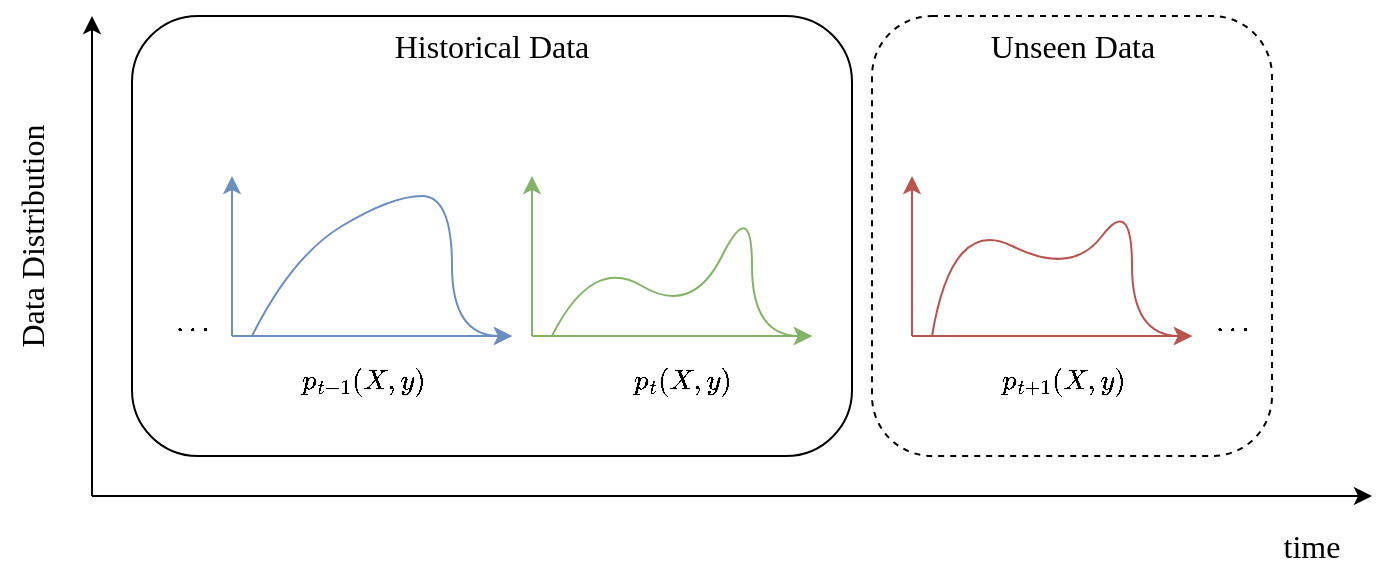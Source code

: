 <mxfile version="24.2.7" type="github">
  <diagram name="第 1 页" id="_6ce6P-6UFAXQUgQqYdO">
    <mxGraphModel dx="1363" dy="784" grid="1" gridSize="10" guides="1" tooltips="1" connect="1" arrows="1" fold="1" page="1" pageScale="1" pageWidth="827" pageHeight="1169" math="1" shadow="0">
      <root>
        <mxCell id="0" />
        <mxCell id="1" parent="0" />
        <mxCell id="1mikGW7QuSjhOxy-L6km-16" value="" style="rounded=1;whiteSpace=wrap;html=1;" vertex="1" parent="1">
          <mxGeometry x="100" y="600" width="360" height="220" as="geometry" />
        </mxCell>
        <mxCell id="1mikGW7QuSjhOxy-L6km-17" value="" style="rounded=1;whiteSpace=wrap;html=1;dashed=1;" vertex="1" parent="1">
          <mxGeometry x="470" y="600" width="200" height="220" as="geometry" />
        </mxCell>
        <mxCell id="1mikGW7QuSjhOxy-L6km-18" value="&lt;font style=&quot;font-size: 16px;&quot; face=&quot;Times New Roman&quot;&gt;Historical Data&lt;/font&gt;" style="text;html=1;align=center;verticalAlign=middle;whiteSpace=wrap;rounded=0;" vertex="1" parent="1">
          <mxGeometry x="175" y="600" width="210" height="30" as="geometry" />
        </mxCell>
        <mxCell id="1mikGW7QuSjhOxy-L6km-19" value="&lt;font style=&quot;font-size: 16px;&quot; face=&quot;Times New Roman&quot;&gt;Unseen Data&lt;/font&gt;" style="text;html=1;align=center;verticalAlign=middle;whiteSpace=wrap;rounded=0;" vertex="1" parent="1">
          <mxGeometry x="502.5" y="600" width="135" height="30" as="geometry" />
        </mxCell>
        <mxCell id="1mikGW7QuSjhOxy-L6km-13" value="$$p_{t-1}(X, y)$$" style="text;html=1;align=center;verticalAlign=middle;resizable=0;points=[];autosize=1;strokeColor=none;fillColor=none;" vertex="1" parent="1">
          <mxGeometry x="160" y="768" width="110" height="30" as="geometry" />
        </mxCell>
        <mxCell id="1mikGW7QuSjhOxy-L6km-15" value="$$p_t(X, y)$$" style="text;html=1;align=center;verticalAlign=middle;resizable=0;points=[];autosize=1;strokeColor=none;fillColor=none;" vertex="1" parent="1">
          <mxGeometry x="325" y="768" width="100" height="30" as="geometry" />
        </mxCell>
        <mxCell id="1mikGW7QuSjhOxy-L6km-22" value="" style="endArrow=classic;html=1;rounded=0;fillColor=#dae8fc;strokeColor=#6c8ebf;" edge="1" parent="1">
          <mxGeometry width="50" height="50" relative="1" as="geometry">
            <mxPoint x="150" y="760" as="sourcePoint" />
            <mxPoint x="290" y="760" as="targetPoint" />
          </mxGeometry>
        </mxCell>
        <mxCell id="1mikGW7QuSjhOxy-L6km-23" value="" style="curved=1;endArrow=classic;html=1;rounded=0;fillColor=#dae8fc;strokeColor=#6c8ebf;" edge="1" parent="1">
          <mxGeometry width="50" height="50" relative="1" as="geometry">
            <mxPoint x="160" y="760" as="sourcePoint" />
            <mxPoint x="290" y="760" as="targetPoint" />
            <Array as="points">
              <mxPoint x="180" y="720" />
              <mxPoint x="230" y="690" />
              <mxPoint x="260" y="690" />
              <mxPoint x="260" y="760" />
            </Array>
          </mxGeometry>
        </mxCell>
        <mxCell id="1mikGW7QuSjhOxy-L6km-24" value="" style="endArrow=classic;html=1;rounded=0;fillColor=#d5e8d4;strokeColor=#82b366;" edge="1" parent="1">
          <mxGeometry width="50" height="50" relative="1" as="geometry">
            <mxPoint x="300" y="760" as="sourcePoint" />
            <mxPoint x="440" y="760" as="targetPoint" />
          </mxGeometry>
        </mxCell>
        <mxCell id="1mikGW7QuSjhOxy-L6km-25" value="" style="curved=1;endArrow=classic;html=1;rounded=0;fillColor=#d5e8d4;strokeColor=#82b366;" edge="1" parent="1">
          <mxGeometry width="50" height="50" relative="1" as="geometry">
            <mxPoint x="310" y="760" as="sourcePoint" />
            <mxPoint x="440" y="760" as="targetPoint" />
            <Array as="points">
              <mxPoint x="330" y="720" />
              <mxPoint x="380" y="750" />
              <mxPoint x="410" y="690" />
              <mxPoint x="410" y="760" />
            </Array>
          </mxGeometry>
        </mxCell>
        <mxCell id="1mikGW7QuSjhOxy-L6km-26" value="" style="endArrow=classic;html=1;rounded=0;fillColor=#dae8fc;strokeColor=#6c8ebf;" edge="1" parent="1">
          <mxGeometry width="50" height="50" relative="1" as="geometry">
            <mxPoint x="150" y="760" as="sourcePoint" />
            <mxPoint x="150" y="680" as="targetPoint" />
          </mxGeometry>
        </mxCell>
        <mxCell id="1mikGW7QuSjhOxy-L6km-27" value="" style="endArrow=classic;html=1;rounded=0;fillColor=#d5e8d4;strokeColor=#82b366;" edge="1" parent="1">
          <mxGeometry width="50" height="50" relative="1" as="geometry">
            <mxPoint x="300" y="760" as="sourcePoint" />
            <mxPoint x="300" y="680" as="targetPoint" />
          </mxGeometry>
        </mxCell>
        <mxCell id="1mikGW7QuSjhOxy-L6km-28" value="$$\mathbf{\dots}$$" style="text;html=1;align=center;verticalAlign=middle;whiteSpace=wrap;rounded=0;" vertex="1" parent="1">
          <mxGeometry x="100" y="738" width="60" height="30" as="geometry" />
        </mxCell>
        <mxCell id="1mikGW7QuSjhOxy-L6km-30" value="$$p_{t+1}(X, y)$$" style="text;html=1;align=center;verticalAlign=middle;resizable=0;points=[];autosize=1;strokeColor=none;fillColor=none;" vertex="1" parent="1">
          <mxGeometry x="505" y="768" width="120" height="30" as="geometry" />
        </mxCell>
        <mxCell id="1mikGW7QuSjhOxy-L6km-31" value="" style="endArrow=classic;html=1;rounded=0;fillColor=#f8cecc;strokeColor=#b85450;" edge="1" parent="1">
          <mxGeometry width="50" height="50" relative="1" as="geometry">
            <mxPoint x="490" y="760" as="sourcePoint" />
            <mxPoint x="630" y="760" as="targetPoint" />
          </mxGeometry>
        </mxCell>
        <mxCell id="1mikGW7QuSjhOxy-L6km-32" value="" style="curved=1;endArrow=classic;html=1;rounded=0;fillColor=#f8cecc;strokeColor=#b85450;" edge="1" parent="1">
          <mxGeometry width="50" height="50" relative="1" as="geometry">
            <mxPoint x="500" y="760" as="sourcePoint" />
            <mxPoint x="630" y="760" as="targetPoint" />
            <Array as="points">
              <mxPoint x="510" y="700" />
              <mxPoint x="570" y="730" />
              <mxPoint x="600" y="690" />
              <mxPoint x="600" y="760" />
            </Array>
          </mxGeometry>
        </mxCell>
        <mxCell id="1mikGW7QuSjhOxy-L6km-33" value="" style="endArrow=classic;html=1;rounded=0;fillColor=#f8cecc;strokeColor=#b85450;" edge="1" parent="1">
          <mxGeometry width="50" height="50" relative="1" as="geometry">
            <mxPoint x="490" y="760" as="sourcePoint" />
            <mxPoint x="490" y="680" as="targetPoint" />
          </mxGeometry>
        </mxCell>
        <mxCell id="1mikGW7QuSjhOxy-L6km-34" value="$$\mathbf{\dots}$$" style="text;html=1;align=center;verticalAlign=middle;whiteSpace=wrap;rounded=0;" vertex="1" parent="1">
          <mxGeometry x="620" y="738" width="60" height="30" as="geometry" />
        </mxCell>
        <mxCell id="1mikGW7QuSjhOxy-L6km-35" value="" style="endArrow=classic;html=1;rounded=0;" edge="1" parent="1">
          <mxGeometry width="50" height="50" relative="1" as="geometry">
            <mxPoint x="80" y="840" as="sourcePoint" />
            <mxPoint x="720" y="840" as="targetPoint" />
          </mxGeometry>
        </mxCell>
        <mxCell id="1mikGW7QuSjhOxy-L6km-36" value="&lt;font face=&quot;Times New Roman&quot;&gt;&lt;span style=&quot;font-size: 16px;&quot;&gt;time&lt;/span&gt;&lt;/font&gt;" style="text;html=1;align=center;verticalAlign=middle;whiteSpace=wrap;rounded=0;" vertex="1" parent="1">
          <mxGeometry x="660" y="850" width="60" height="30" as="geometry" />
        </mxCell>
        <mxCell id="1mikGW7QuSjhOxy-L6km-37" value="" style="endArrow=classic;html=1;rounded=0;" edge="1" parent="1">
          <mxGeometry width="50" height="50" relative="1" as="geometry">
            <mxPoint x="80" y="840" as="sourcePoint" />
            <mxPoint x="80" y="600" as="targetPoint" />
          </mxGeometry>
        </mxCell>
        <mxCell id="1mikGW7QuSjhOxy-L6km-38" value="&lt;font face=&quot;Times New Roman&quot;&gt;&lt;span style=&quot;font-size: 16px;&quot;&gt;Data Distribution&lt;/span&gt;&lt;/font&gt;" style="text;html=1;align=center;verticalAlign=middle;whiteSpace=wrap;rounded=0;rotation=-90;" vertex="1" parent="1">
          <mxGeometry x="-40" y="695" width="180" height="30" as="geometry" />
        </mxCell>
      </root>
    </mxGraphModel>
  </diagram>
</mxfile>
